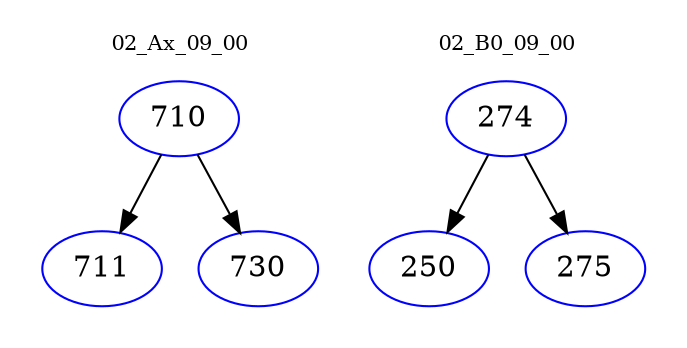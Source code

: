 digraph{
subgraph cluster_0 {
color = white
label = "02_Ax_09_00";
fontsize=10;
T0_710 [label="710", color="blue"]
T0_710 -> T0_711 [color="black"]
T0_711 [label="711", color="blue"]
T0_710 -> T0_730 [color="black"]
T0_730 [label="730", color="blue"]
}
subgraph cluster_1 {
color = white
label = "02_B0_09_00";
fontsize=10;
T1_274 [label="274", color="blue"]
T1_274 -> T1_250 [color="black"]
T1_250 [label="250", color="blue"]
T1_274 -> T1_275 [color="black"]
T1_275 [label="275", color="blue"]
}
}

